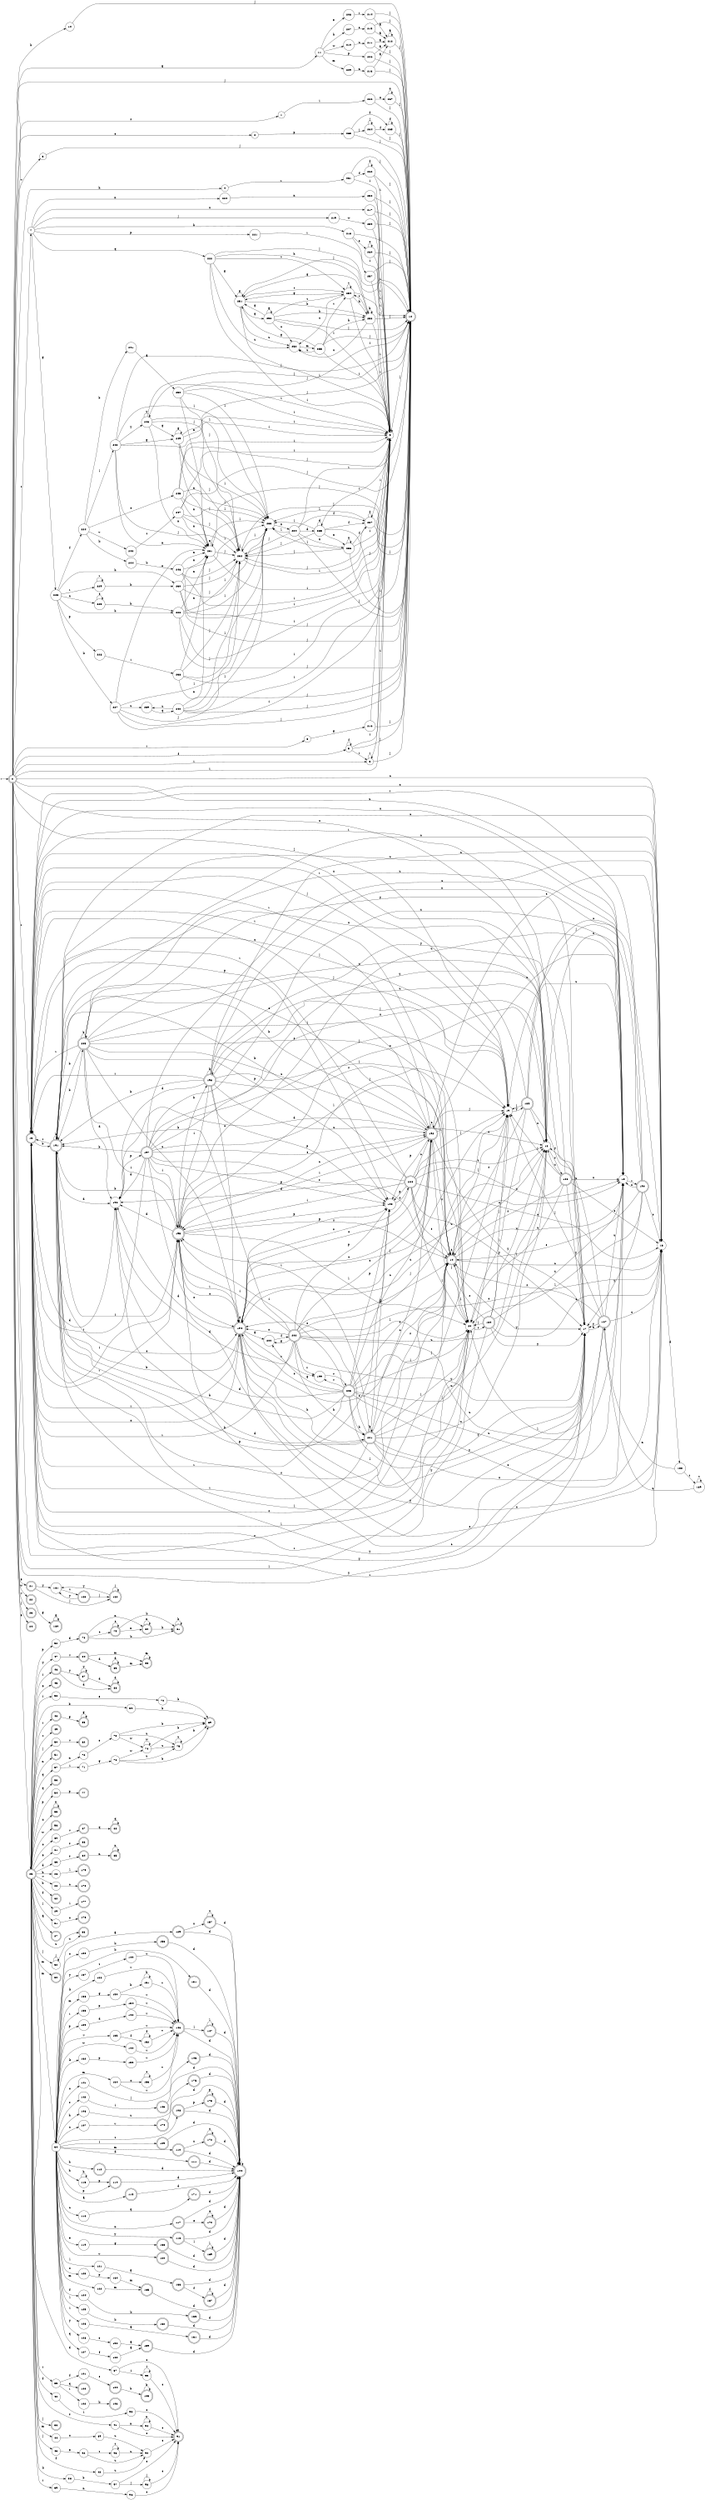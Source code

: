 digraph finite_state_machine {
rankdir=LR;
size="20,20";
node [shape = point]; "dummy0"
node [shape = doublecircle]; "0";"dummy0" -> "0";
node [shape = circle]; "1";
node [shape = circle]; "2";
node [shape = circle]; "3";
node [shape = circle]; "4";
node [shape = circle]; "5";
node [shape = circle]; "6";
node [shape = circle]; "7";
node [shape = circle]; "8";
node [shape = circle]; "9";
node [shape = circle]; "10";
node [shape = circle]; "11";
node [shape = doublecircle]; "12";node [shape = doublecircle]; "13";node [shape = doublecircle]; "14";node [shape = circle]; "15";
node [shape = circle]; "16";
node [shape = circle]; "17";
node [shape = circle]; "18";
node [shape = circle]; "19";
node [shape = circle]; "20";
node [shape = doublecircle]; "21";node [shape = doublecircle]; "22";node [shape = doublecircle]; "23";node [shape = doublecircle]; "24";node [shape = doublecircle]; "25";node [shape = circle]; "26";
node [shape = doublecircle]; "27";node [shape = circle]; "28";
node [shape = circle]; "29";
node [shape = doublecircle]; "30";node [shape = circle]; "31";
node [shape = circle]; "32";
node [shape = doublecircle]; "33";node [shape = circle]; "34";
node [shape = circle]; "35";
node [shape = doublecircle]; "36";node [shape = circle]; "37";
node [shape = circle]; "38";
node [shape = circle]; "39";
node [shape = circle]; "40";
node [shape = circle]; "41";
node [shape = circle]; "42";
node [shape = circle]; "43";
node [shape = circle]; "44";
node [shape = doublecircle]; "45";node [shape = doublecircle]; "46";node [shape = circle]; "47";
node [shape = doublecircle]; "48";node [shape = doublecircle]; "49";node [shape = circle]; "50";
node [shape = doublecircle]; "51";node [shape = circle]; "52";
node [shape = doublecircle]; "53";node [shape = circle]; "54";
node [shape = doublecircle]; "55";node [shape = doublecircle]; "56";node [shape = circle]; "57";
node [shape = circle]; "58";
node [shape = circle]; "59";
node [shape = circle]; "60";
node [shape = circle]; "61";
node [shape = doublecircle]; "62";node [shape = circle]; "63";
node [shape = doublecircle]; "64";node [shape = doublecircle]; "65";node [shape = doublecircle]; "66";node [shape = doublecircle]; "67";node [shape = doublecircle]; "68";node [shape = doublecircle]; "69";node [shape = circle]; "70";
node [shape = circle]; "71";
node [shape = circle]; "72";
node [shape = circle]; "73";
node [shape = circle]; "74";
node [shape = circle]; "75";
node [shape = circle]; "76";
node [shape = doublecircle]; "77";node [shape = doublecircle]; "78";node [shape = doublecircle]; "79";node [shape = doublecircle]; "80";node [shape = doublecircle]; "81";node [shape = doublecircle]; "82";node [shape = doublecircle]; "83";node [shape = doublecircle]; "84";node [shape = doublecircle]; "85";node [shape = doublecircle]; "86";node [shape = doublecircle]; "87";node [shape = doublecircle]; "88";node [shape = circle]; "89";
node [shape = circle]; "90";
node [shape = doublecircle]; "91";node [shape = circle]; "92";
node [shape = circle]; "93";
node [shape = circle]; "94";
node [shape = circle]; "95";
node [shape = circle]; "96";
node [shape = circle]; "97";
node [shape = circle]; "98";
node [shape = circle]; "99";
node [shape = doublecircle]; "100";node [shape = circle]; "101";
node [shape = circle]; "102";
node [shape = doublecircle]; "103";node [shape = doublecircle]; "104";node [shape = doublecircle]; "105";node [shape = circle]; "106";
node [shape = circle]; "107";
node [shape = doublecircle]; "108";node [shape = doublecircle]; "109";node [shape = doublecircle]; "110";node [shape = doublecircle]; "111";node [shape = doublecircle]; "112";node [shape = circle]; "113";
node [shape = doublecircle]; "114";node [shape = doublecircle]; "115";node [shape = circle]; "116";
node [shape = doublecircle]; "117";node [shape = doublecircle]; "118";node [shape = circle]; "119";
node [shape = doublecircle]; "120";node [shape = circle]; "121";
node [shape = circle]; "122";
node [shape = circle]; "123";
node [shape = circle]; "124";
node [shape = circle]; "125";
node [shape = circle]; "126";
node [shape = circle]; "127";
node [shape = circle]; "128";
node [shape = doublecircle]; "129";node [shape = circle]; "130";
node [shape = doublecircle]; "131";node [shape = circle]; "132";
node [shape = circle]; "133";
node [shape = circle]; "134";
node [shape = circle]; "135";
node [shape = circle]; "136";
node [shape = circle]; "137";
node [shape = circle]; "138";
node [shape = circle]; "139";
node [shape = circle]; "140";
node [shape = circle]; "141";
node [shape = circle]; "142";
node [shape = doublecircle]; "143";node [shape = doublecircle]; "144";node [shape = doublecircle]; "145";node [shape = doublecircle]; "146";node [shape = doublecircle]; "147";node [shape = circle]; "148";
node [shape = circle]; "149";
node [shape = circle]; "150";
node [shape = circle]; "151";
node [shape = circle]; "152";
node [shape = circle]; "153";
node [shape = circle]; "154";
node [shape = circle]; "155";
node [shape = doublecircle]; "156";node [shape = doublecircle]; "157";node [shape = circle]; "158";
node [shape = doublecircle]; "159";node [shape = circle]; "160";
node [shape = doublecircle]; "161";node [shape = doublecircle]; "162";node [shape = doublecircle]; "163";node [shape = circle]; "164";
node [shape = doublecircle]; "165";node [shape = doublecircle]; "166";node [shape = doublecircle]; "167";node [shape = doublecircle]; "168";node [shape = doublecircle]; "169";node [shape = doublecircle]; "170";node [shape = doublecircle]; "171";node [shape = doublecircle]; "172";node [shape = doublecircle]; "173";node [shape = doublecircle]; "174";node [shape = doublecircle]; "175";node [shape = doublecircle]; "176";node [shape = doublecircle]; "177";node [shape = doublecircle]; "178";node [shape = doublecircle]; "179";node [shape = doublecircle]; "180";node [shape = circle]; "181";
node [shape = doublecircle]; "182";node [shape = doublecircle]; "183";node [shape = doublecircle]; "184";node [shape = doublecircle]; "185";node [shape = doublecircle]; "186";node [shape = doublecircle]; "187";node [shape = circle]; "188";
node [shape = circle]; "189";
node [shape = doublecircle]; "190";node [shape = doublecircle]; "191";node [shape = doublecircle]; "192";node [shape = circle]; "193";
node [shape = doublecircle]; "194";node [shape = doublecircle]; "195";node [shape = circle]; "196";
node [shape = doublecircle]; "197";node [shape = doublecircle]; "198";node [shape = circle]; "199";
node [shape = circle]; "200";
node [shape = doublecircle]; "201";node [shape = doublecircle]; "202";node [shape = doublecircle]; "203";node [shape = doublecircle]; "204";node [shape = doublecircle]; "205";node [shape = circle]; "206";
node [shape = circle]; "207";
node [shape = circle]; "208";
node [shape = circle]; "209";
node [shape = circle]; "210";
node [shape = circle]; "211";
node [shape = circle]; "212";
node [shape = circle]; "213";
node [shape = circle]; "214";
node [shape = circle]; "215";
node [shape = circle]; "216";
node [shape = circle]; "217";
node [shape = circle]; "218";
node [shape = circle]; "219";
node [shape = circle]; "220";
node [shape = circle]; "221";
node [shape = circle]; "222";
node [shape = circle]; "223";
node [shape = circle]; "224";
node [shape = circle]; "225";
node [shape = circle]; "226";
node [shape = circle]; "227";
node [shape = circle]; "228";
node [shape = circle]; "229";
node [shape = circle]; "230";
node [shape = circle]; "231";
node [shape = circle]; "232";
node [shape = circle]; "233";
node [shape = circle]; "234";
node [shape = circle]; "235";
node [shape = circle]; "236";
node [shape = circle]; "237";
node [shape = circle]; "238";
node [shape = circle]; "239";
node [shape = circle]; "240";
node [shape = circle]; "241";
node [shape = circle]; "242";
node [shape = circle]; "243";
node [shape = circle]; "244";
node [shape = circle]; "245";
node [shape = circle]; "246";
node [shape = circle]; "247";
node [shape = circle]; "248";
node [shape = circle]; "249";
node [shape = circle]; "250";
node [shape = circle]; "251";
node [shape = circle]; "252";
node [shape = circle]; "253";
node [shape = circle]; "254";
node [shape = circle]; "255";
node [shape = circle]; "256";
node [shape = circle]; "257";
node [shape = circle]; "258";
node [shape = circle]; "259";
node [shape = circle]; "260";
node [shape = circle]; "261";
node [shape = circle]; "262";
node [shape = circle]; "263";
node [shape = circle]; "264";
node [shape = circle]; "265";
node [shape = circle]; "266";
node [shape = circle]; "267";
"0" -> "1" [label = "s"];
 "0" -> "14" [label = "s"];
 "0" -> "2" [label = "o"];
 "0" -> "3" [label = "v"];
 "0" -> "23" [label = "v"];
 "0" -> "10" [label = "h"];
 "0" -> "4" [label = "h"];
 "0" -> "5" [label = "f"];
 "0" -> "8" [label = "r"];
 "0" -> "13" [label = "r"];
 "0" -> "6" [label = "r"];
 "0" -> "7" [label = "t"];
 "0" -> "9" [label = "i"];
 "0" -> "11" [label = "a"];
 "0" -> "24" [label = "j"];
 "0" -> "19" [label = "j"];
 "0" -> "12" [label = "j"];
 "0" -> "18" [label = "u"];
 "0" -> "15" [label = "u"];
 "0" -> "16" [label = "c"];
 "0" -> "17" [label = "y"];
 "0" -> "20" [label = "l"];
 "0" -> "25" [label = "e"];
 "0" -> "21" [label = "e"];
 "0" -> "22" [label = "w"];
 "25" -> "26" [label = "h"];
 "25" -> "62" [label = "h"];
 "25" -> "27" [label = "a"];
 "25" -> "28" [label = "v"];
 "25" -> "40" [label = "f"];
 "25" -> "42" [label = "f"];
 "25" -> "29" [label = "f"];
 "25" -> "34" [label = "m"];
 "25" -> "44" [label = "m"];
 "25" -> "30" [label = "m"];
 "25" -> "31" [label = "l"];
 "25" -> "32" [label = "j"];
 "25" -> "50" [label = "j"];
 "25" -> "43" [label = "j"];
 "25" -> "36" [label = "j"];
 "25" -> "33" [label = "u"];
 "25" -> "48" [label = "r"];
 "25" -> "35" [label = "r"];
 "25" -> "39" [label = "r"];
 "25" -> "37" [label = "d"];
 "25" -> "63" [label = "d"];
 "25" -> "38" [label = "k"];
 "25" -> "41" [label = "s"];
 "25" -> "61" [label = "e"];
 "25" -> "45" [label = "e"];
 "25" -> "58" [label = "i"];
 "25" -> "46" [label = "i"];
 "25" -> "47" [label = "y"];
 "25" -> "49" [label = "t"];
 "25" -> "51" [label = "n"];
 "25" -> "52" [label = "p"];
 "25" -> "54" [label = "p"];
 "25" -> "57" [label = "q"];
 "25" -> "53" [label = "q"];
 "25" -> "55" [label = "x"];
 "25" -> "56" [label = "w"];
 "25" -> "59" [label = "b"];
 "25" -> "60" [label = "o"];
 "63" -> "64" [label = "s"];
 "64" -> "65" [label = "n"];
 "65" -> "65" [label = "n"];
 "61" -> "66" [label = "s"];
 "60" -> "67" [label = "v"];
 "67" -> "68" [label = "q"];
 "68" -> "68" [label = "q"];
 "59" -> "69" [label = "b"];
 "58" -> "70" [label = "e"];
 "70" -> "69" [label = "b"];
 "57" -> "71" [label = "i"];
 "57" -> "72" [label = "n"];
 "72" -> "73" [label = "o"];
 "73" -> "74" [label = "w"];
 "73" -> "75" [label = "u"];
 "73" -> "69" [label = "b"];
 "75" -> "75" [label = "u"];
 "75" -> "69" [label = "b"];
 "74" -> "74" [label = "w"];
 "74" -> "75" [label = "u"];
 "74" -> "69" [label = "b"];
 "71" -> "76" [label = "g"];
 "76" -> "74" [label = "w"];
 "76" -> "75" [label = "u"];
 "76" -> "69" [label = "b"];
 "55" -> "55" [label = "x"];
 "54" -> "77" [label = "p"];
 "52" -> "78" [label = "d"];
 "78" -> "79" [label = "c"];
 "78" -> "80" [label = "n"];
 "78" -> "81" [label = "k"];
 "81" -> "81" [label = "k"];
 "80" -> "80" [label = "n"];
 "80" -> "81" [label = "k"];
 "79" -> "79" [label = "c"];
 "79" -> "80" [label = "n"];
 "79" -> "81" [label = "k"];
 "50" -> "82" [label = "v"];
 "48" -> "83" [label = "g"];
 "83" -> "83" [label = "g"];
 "47" -> "84" [label = "v"];
 "84" -> "85" [label = "d"];
 "84" -> "86" [label = "m"];
 "86" -> "86" [label = "m"];
 "85" -> "85" [label = "d"];
 "85" -> "86" [label = "m"];
 "46" -> "87" [label = "y"];
 "46" -> "88" [label = "d"];
 "88" -> "88" [label = "d"];
 "87" -> "87" [label = "y"];
 "87" -> "88" [label = "d"];
 "44" -> "89" [label = "o"];
 "89" -> "90" [label = "u"];
 "90" -> "91" [label = "c"];
 "43" -> "92" [label = "e"];
 "92" -> "93" [label = "t"];
 "92" -> "90" [label = "u"];
 "93" -> "93" [label = "t"];
 "93" -> "90" [label = "u"];
 "42" -> "90" [label = "u"];
 "41" -> "94" [label = "n"];
 "41" -> "91" [label = "c"];
 "94" -> "94" [label = "n"];
 "94" -> "91" [label = "c"];
 "40" -> "95" [label = "i"];
 "95" -> "91" [label = "c"];
 "39" -> "96" [label = "n"];
 "96" -> "91" [label = "c"];
 "38" -> "97" [label = "b"];
 "97" -> "98" [label = "j"];
 "97" -> "91" [label = "c"];
 "98" -> "98" [label = "j"];
 "98" -> "91" [label = "c"];
 "37" -> "99" [label = "i"];
 "37" -> "91" [label = "c"];
 "99" -> "99" [label = "i"];
 "99" -> "91" [label = "c"];
 "35" -> "100" [label = "q"];
 "35" -> "101" [label = "f"];
 "35" -> "102" [label = "r"];
 "102" -> "103" [label = "k"];
 "101" -> "104" [label = "s"];
 "104" -> "105" [label = "b"];
 "105" -> "105" [label = "b"];
 "34" -> "112" [label = "h"];
 "34" -> "113" [label = "h"];
 "34" -> "106" [label = "h"];
 "34" -> "107" [label = "c"];
 "34" -> "116" [label = "c"];
 "34" -> "108" [label = "t"];
 "34" -> "109" [label = "i"];
 "34" -> "126" [label = "i"];
 "34" -> "136" [label = "m"];
 "34" -> "122" [label = "m"];
 "34" -> "134" [label = "m"];
 "34" -> "110" [label = "m"];
 "34" -> "111" [label = "d"];
 "34" -> "114" [label = "p"];
 "34" -> "139" [label = "p"];
 "34" -> "129" [label = "a"];
 "34" -> "115" [label = "a"];
 "34" -> "117" [label = "n"];
 "34" -> "128" [label = "y"];
 "34" -> "137" [label = "y"];
 "34" -> "118" [label = "y"];
 "34" -> "119" [label = "e"];
 "34" -> "120" [label = "v"];
 "34" -> "135" [label = "v"];
 "34" -> "121" [label = "l"];
 "34" -> "125" [label = "l"];
 "34" -> "130" [label = "o"];
 "34" -> "123" [label = "o"];
 "34" -> "141" [label = "o"];
 "34" -> "124" [label = "f"];
 "34" -> "127" [label = "q"];
 "34" -> "138" [label = "k"];
 "34" -> "131" [label = "k"];
 "34" -> "132" [label = "k"];
 "34" -> "133" [label = "r"];
 "34" -> "140" [label = "w"];
 "34" -> "142" [label = "s"];
 "142" -> "143" [label = "i"];
 "143" -> "144" [label = "d"];
 "144" -> "144" [label = "d"];
 "141" -> "145" [label = "j"];
 "145" -> "144" [label = "d"];
 "140" -> "146" [label = "v"];
 "146" -> "147" [label = "l"];
 "146" -> "144" [label = "d"];
 "147" -> "147" [label = "l"];
 "147" -> "144" [label = "d"];
 "139" -> "148" [label = "d"];
 "148" -> "146" [label = "v"];
 "138" -> "146" [label = "v"];
 "137" -> "149" [label = "t"];
 "149" -> "146" [label = "v"];
 "136" -> "150" [label = "g"];
 "150" -> "151" [label = "h"];
 "150" -> "146" [label = "v"];
 "151" -> "151" [label = "h"];
 "151" -> "146" [label = "v"];
 "135" -> "152" [label = "f"];
 "135" -> "146" [label = "v"];
 "152" -> "152" [label = "f"];
 "152" -> "146" [label = "v"];
 "134" -> "153" [label = "c"];
 "134" -> "146" [label = "v"];
 "153" -> "153" [label = "c"];
 "153" -> "146" [label = "v"];
 "133" -> "154" [label = "p"];
 "154" -> "146" [label = "v"];
 "132" -> "155" [label = "p"];
 "155" -> "146" [label = "v"];
 "131" -> "144" [label = "d"];
 "130" -> "156" [label = "k"];
 "156" -> "144" [label = "d"];
 "129" -> "157" [label = "u"];
 "129" -> "144" [label = "d"];
 "157" -> "157" [label = "u"];
 "157" -> "144" [label = "d"];
 "128" -> "158" [label = "o"];
 "158" -> "159" [label = "a"];
 "159" -> "144" [label = "d"];
 "127" -> "160" [label = "f"];
 "160" -> "159" [label = "a"];
 "126" -> "161" [label = "a"];
 "161" -> "144" [label = "d"];
 "125" -> "162" [label = "k"];
 "162" -> "144" [label = "d"];
 "124" -> "163" [label = "k"];
 "163" -> "144" [label = "d"];
 "123" -> "164" [label = "p"];
 "164" -> "165" [label = "m"];
 "165" -> "144" [label = "d"];
 "122" -> "165" [label = "m"];
 "121" -> "166" [label = "g"];
 "166" -> "167" [label = "f"];
 "166" -> "144" [label = "d"];
 "167" -> "167" [label = "f"];
 "167" -> "144" [label = "d"];
 "120" -> "144" [label = "d"];
 "119" -> "168" [label = "g"];
 "168" -> "144" [label = "d"];
 "118" -> "169" [label = "l"];
 "118" -> "144" [label = "d"];
 "169" -> "169" [label = "l"];
 "169" -> "144" [label = "d"];
 "117" -> "170" [label = "e"];
 "117" -> "144" [label = "d"];
 "170" -> "170" [label = "e"];
 "170" -> "144" [label = "d"];
 "116" -> "171" [label = "q"];
 "171" -> "144" [label = "d"];
 "115" -> "144" [label = "d"];
 "114" -> "144" [label = "d"];
 "113" -> "113" [label = "h"];
 "113" -> "114" [label = "p"];
 "112" -> "144" [label = "d"];
 "111" -> "144" [label = "d"];
 "110" -> "172" [label = "u"];
 "110" -> "144" [label = "d"];
 "172" -> "172" [label = "u"];
 "172" -> "144" [label = "d"];
 "109" -> "144" [label = "d"];
 "108" -> "173" [label = "p"];
 "108" -> "144" [label = "d"];
 "173" -> "173" [label = "p"];
 "173" -> "144" [label = "d"];
 "107" -> "174" [label = "v"];
 "174" -> "144" [label = "d"];
 "106" -> "175" [label = "u"];
 "175" -> "144" [label = "d"];
 "32" -> "32" [label = "j"];
 "32" -> "33" [label = "u"];
 "31" -> "176" [label = "o"];
 "29" -> "177" [label = "i"];
 "28" -> "178" [label = "c"];
 "26" -> "179" [label = "l"];
 "22" -> "180" [label = "g"];
 "180" -> "180" [label = "g"];
 "21" -> "181" [label = "y"];
 "21" -> "182" [label = "j"];
 "182" -> "182" [label = "j"];
 "182" -> "181" [label = "y"];
 "181" -> "183" [label = "t"];
 "183" -> "181" [label = "y"];
 "183" -> "182" [label = "j"];
 "20" -> "184" [label = "t"];
 "184" -> "20" [label = "l"];
 "184" -> "13" [label = "r"];
 "184" -> "14" [label = "s"];
 "184" -> "18" [label = "u"];
 "184" -> "15" [label = "u"];
 "184" -> "16" [label = "c"];
 "184" -> "17" [label = "y"];
 "184" -> "19" [label = "j"];
 "19" -> "185" [label = "y"];
 "185" -> "19" [label = "j"];
 "185" -> "13" [label = "r"];
 "185" -> "14" [label = "s"];
 "185" -> "18" [label = "u"];
 "185" -> "15" [label = "u"];
 "185" -> "16" [label = "c"];
 "185" -> "17" [label = "y"];
 "185" -> "20" [label = "l"];
 "18" -> "186" [label = "s"];
 "186" -> "18" [label = "u"];
 "186" -> "15" [label = "u"];
 "186" -> "13" [label = "r"];
 "186" -> "14" [label = "s"];
 "186" -> "16" [label = "c"];
 "186" -> "17" [label = "y"];
 "186" -> "19" [label = "j"];
 "186" -> "20" [label = "l"];
 "17" -> "187" [label = "n"];
 "187" -> "16" [label = "c"];
 "187" -> "17" [label = "y"];
 "187" -> "13" [label = "r"];
 "187" -> "14" [label = "s"];
 "187" -> "18" [label = "u"];
 "187" -> "15" [label = "u"];
 "187" -> "19" [label = "j"];
 "187" -> "20" [label = "l"];
 "16" -> "188" [label = "d"];
 "188" -> "189" [label = "t"];
 "188" -> "187" [label = "n"];
 "189" -> "189" [label = "t"];
 "189" -> "187" [label = "n"];
 "15" -> "190" [label = "r"];
 "190" -> "18" [label = "u"];
 "190" -> "15" [label = "u"];
 "190" -> "13" [label = "r"];
 "190" -> "14" [label = "s"];
 "190" -> "16" [label = "c"];
 "190" -> "17" [label = "y"];
 "190" -> "19" [label = "j"];
 "190" -> "20" [label = "l"];
 "14" -> "14" [label = "s"];
 "14" -> "13" [label = "r"];
 "14" -> "18" [label = "u"];
 "14" -> "15" [label = "u"];
 "14" -> "16" [label = "c"];
 "14" -> "17" [label = "y"];
 "14" -> "19" [label = "j"];
 "14" -> "20" [label = "l"];
 "13" -> "13" [label = "r"];
 "13" -> "191" [label = "b"];
 "13" -> "192" [label = "c"];
 "13" -> "16" [label = "c"];
 "13" -> "193" [label = "p"];
 "13" -> "194" [label = "o"];
 "13" -> "195" [label = "i"];
 "13" -> "196" [label = "d"];
 "13" -> "14" [label = "s"];
 "13" -> "18" [label = "u"];
 "13" -> "15" [label = "u"];
 "13" -> "17" [label = "y"];
 "13" -> "19" [label = "j"];
 "13" -> "20" [label = "l"];
 "196" -> "197" [label = "p"];
 "197" -> "196" [label = "d"];
 "197" -> "191" [label = "b"];
 "197" -> "192" [label = "c"];
 "197" -> "16" [label = "c"];
 "197" -> "193" [label = "p"];
 "197" -> "194" [label = "o"];
 "197" -> "195" [label = "i"];
 "197" -> "13" [label = "r"];
 "197" -> "14" [label = "s"];
 "197" -> "18" [label = "u"];
 "197" -> "15" [label = "u"];
 "197" -> "17" [label = "y"];
 "197" -> "19" [label = "j"];
 "197" -> "20" [label = "l"];
 "195" -> "195" [label = "i"];
 "195" -> "198" [label = "b"];
 "195" -> "191" [label = "b"];
 "195" -> "192" [label = "c"];
 "195" -> "16" [label = "c"];
 "195" -> "193" [label = "p"];
 "195" -> "194" [label = "o"];
 "195" -> "196" [label = "d"];
 "195" -> "13" [label = "r"];
 "195" -> "14" [label = "s"];
 "195" -> "18" [label = "u"];
 "195" -> "15" [label = "u"];
 "195" -> "17" [label = "y"];
 "195" -> "19" [label = "j"];
 "195" -> "20" [label = "l"];
 "198" -> "198" [label = "b"];
 "198" -> "191" [label = "b"];
 "198" -> "195" [label = "i"];
 "198" -> "192" [label = "c"];
 "198" -> "16" [label = "c"];
 "198" -> "193" [label = "p"];
 "198" -> "194" [label = "o"];
 "198" -> "196" [label = "d"];
 "198" -> "13" [label = "r"];
 "198" -> "14" [label = "s"];
 "198" -> "18" [label = "u"];
 "198" -> "15" [label = "u"];
 "198" -> "17" [label = "y"];
 "198" -> "19" [label = "j"];
 "198" -> "20" [label = "l"];
 "194" -> "194" [label = "o"];
 "194" -> "199" [label = "v"];
 "194" -> "200" [label = "g"];
 "194" -> "201" [label = "h"];
 "194" -> "191" [label = "b"];
 "194" -> "192" [label = "c"];
 "194" -> "16" [label = "c"];
 "194" -> "193" [label = "p"];
 "194" -> "195" [label = "i"];
 "194" -> "196" [label = "d"];
 "194" -> "13" [label = "r"];
 "194" -> "14" [label = "s"];
 "194" -> "18" [label = "u"];
 "194" -> "15" [label = "u"];
 "194" -> "17" [label = "y"];
 "194" -> "19" [label = "j"];
 "194" -> "20" [label = "l"];
 "201" -> "201" [label = "h"];
 "201" -> "194" [label = "o"];
 "201" -> "191" [label = "b"];
 "201" -> "192" [label = "c"];
 "201" -> "16" [label = "c"];
 "201" -> "193" [label = "p"];
 "201" -> "195" [label = "i"];
 "201" -> "196" [label = "d"];
 "201" -> "13" [label = "r"];
 "201" -> "14" [label = "s"];
 "201" -> "18" [label = "u"];
 "201" -> "15" [label = "u"];
 "201" -> "17" [label = "y"];
 "201" -> "19" [label = "j"];
 "201" -> "20" [label = "l"];
 "200" -> "202" [label = "f"];
 "202" -> "200" [label = "g"];
 "202" -> "199" [label = "v"];
 "202" -> "194" [label = "o"];
 "202" -> "201" [label = "h"];
 "202" -> "191" [label = "b"];
 "202" -> "192" [label = "c"];
 "202" -> "16" [label = "c"];
 "202" -> "193" [label = "p"];
 "202" -> "195" [label = "i"];
 "202" -> "196" [label = "d"];
 "202" -> "13" [label = "r"];
 "202" -> "14" [label = "s"];
 "202" -> "18" [label = "u"];
 "202" -> "15" [label = "u"];
 "202" -> "17" [label = "y"];
 "202" -> "19" [label = "j"];
 "202" -> "20" [label = "l"];
 "199" -> "203" [label = "v"];
 "203" -> "199" [label = "v"];
 "203" -> "200" [label = "g"];
 "203" -> "194" [label = "o"];
 "203" -> "201" [label = "h"];
 "203" -> "191" [label = "b"];
 "203" -> "192" [label = "c"];
 "203" -> "16" [label = "c"];
 "203" -> "193" [label = "p"];
 "203" -> "195" [label = "i"];
 "203" -> "196" [label = "d"];
 "203" -> "13" [label = "r"];
 "203" -> "14" [label = "s"];
 "203" -> "18" [label = "u"];
 "203" -> "15" [label = "u"];
 "203" -> "17" [label = "y"];
 "203" -> "19" [label = "j"];
 "203" -> "20" [label = "l"];
 "193" -> "204" [label = "s"];
 "204" -> "193" [label = "p"];
 "204" -> "191" [label = "b"];
 "204" -> "192" [label = "c"];
 "204" -> "16" [label = "c"];
 "204" -> "194" [label = "o"];
 "204" -> "195" [label = "i"];
 "204" -> "196" [label = "d"];
 "204" -> "13" [label = "r"];
 "204" -> "14" [label = "s"];
 "204" -> "18" [label = "u"];
 "204" -> "15" [label = "u"];
 "204" -> "17" [label = "y"];
 "204" -> "19" [label = "j"];
 "204" -> "20" [label = "l"];
 "192" -> "192" [label = "c"];
 "192" -> "16" [label = "c"];
 "192" -> "191" [label = "b"];
 "192" -> "193" [label = "p"];
 "192" -> "194" [label = "o"];
 "192" -> "195" [label = "i"];
 "192" -> "196" [label = "d"];
 "192" -> "13" [label = "r"];
 "192" -> "14" [label = "s"];
 "192" -> "18" [label = "u"];
 "192" -> "15" [label = "u"];
 "192" -> "17" [label = "y"];
 "192" -> "19" [label = "j"];
 "192" -> "20" [label = "l"];
 "191" -> "205" [label = "b"];
 "191" -> "191" [label = "b"];
 "191" -> "192" [label = "c"];
 "191" -> "16" [label = "c"];
 "191" -> "193" [label = "p"];
 "191" -> "194" [label = "o"];
 "191" -> "195" [label = "i"];
 "191" -> "196" [label = "d"];
 "191" -> "13" [label = "r"];
 "191" -> "14" [label = "s"];
 "191" -> "18" [label = "u"];
 "191" -> "15" [label = "u"];
 "191" -> "17" [label = "y"];
 "191" -> "19" [label = "j"];
 "191" -> "20" [label = "l"];
 "205" -> "205" [label = "b"];
 "205" -> "191" [label = "b"];
 "205" -> "192" [label = "c"];
 "205" -> "16" [label = "c"];
 "205" -> "193" [label = "p"];
 "205" -> "194" [label = "o"];
 "205" -> "195" [label = "i"];
 "205" -> "196" [label = "d"];
 "205" -> "13" [label = "r"];
 "205" -> "14" [label = "s"];
 "205" -> "18" [label = "u"];
 "205" -> "15" [label = "u"];
 "205" -> "17" [label = "y"];
 "205" -> "19" [label = "j"];
 "205" -> "20" [label = "l"];
 "11" -> "206" [label = "p"];
 "11" -> "207" [label = "h"];
 "11" -> "208" [label = "e"];
 "11" -> "209" [label = "m"];
 "11" -> "210" [label = "w"];
 "210" -> "211" [label = "u"];
 "211" -> "212" [label = "a"];
 "211" -> "12" [label = "j"];
 "212" -> "212" [label = "a"];
 "212" -> "12" [label = "j"];
 "209" -> "213" [label = "n"];
 "213" -> "212" [label = "a"];
 "213" -> "12" [label = "j"];
 "208" -> "214" [label = "r"];
 "214" -> "212" [label = "a"];
 "214" -> "12" [label = "j"];
 "207" -> "215" [label = "o"];
 "215" -> "212" [label = "a"];
 "215" -> "12" [label = "j"];
 "206" -> "212" [label = "a"];
 "206" -> "12" [label = "j"];
 "10" -> "12" [label = "j"];
 "9" -> "9" [label = "i"];
 "9" -> "12" [label = "j"];
 "8" -> "216" [label = "g"];
 "216" -> "9" [label = "i"];
 "216" -> "12" [label = "j"];
 "7" -> "217" [label = "u"];
 "7" -> "218" [label = "h"];
 "7" -> "219" [label = "j"];
 "7" -> "220" [label = "x"];
 "7" -> "221" [label = "p"];
 "7" -> "222" [label = "q"];
 "7" -> "223" [label = "g"];
 "223" -> "224" [label = "f"];
 "223" -> "225" [label = "c"];
 "223" -> "226" [label = "h"];
 "223" -> "230" [label = "h"];
 "223" -> "227" [label = "k"];
 "223" -> "228" [label = "p"];
 "223" -> "229" [label = "r"];
 "230" -> "231" [label = "n"];
 "230" -> "232" [label = "j"];
 "230" -> "12" [label = "j"];
 "230" -> "233" [label = "l"];
 "230" -> "9" [label = "i"];
 "233" -> "234" [label = "x"];
 "234" -> "233" [label = "l"];
 "234" -> "235" [label = "d"];
 "234" -> "236" [label = "x"];
 "234" -> "237" [label = "f"];
 "234" -> "232" [label = "j"];
 "234" -> "12" [label = "j"];
 "234" -> "9" [label = "i"];
 "237" -> "237" [label = "f"];
 "237" -> "233" [label = "l"];
 "237" -> "232" [label = "j"];
 "237" -> "12" [label = "j"];
 "237" -> "9" [label = "i"];
 "236" -> "236" [label = "x"];
 "236" -> "233" [label = "l"];
 "236" -> "237" [label = "f"];
 "236" -> "232" [label = "j"];
 "236" -> "12" [label = "j"];
 "236" -> "9" [label = "i"];
 "235" -> "235" [label = "d"];
 "235" -> "233" [label = "l"];
 "235" -> "236" [label = "x"];
 "235" -> "237" [label = "f"];
 "235" -> "232" [label = "j"];
 "235" -> "12" [label = "j"];
 "235" -> "9" [label = "i"];
 "232" -> "232" [label = "j"];
 "232" -> "12" [label = "j"];
 "232" -> "233" [label = "l"];
 "232" -> "9" [label = "i"];
 "231" -> "231" [label = "n"];
 "231" -> "232" [label = "j"];
 "231" -> "12" [label = "j"];
 "231" -> "233" [label = "l"];
 "231" -> "9" [label = "i"];
 "229" -> "229" [label = "r"];
 "229" -> "230" [label = "h"];
 "228" -> "238" [label = "r"];
 "238" -> "231" [label = "n"];
 "238" -> "232" [label = "j"];
 "238" -> "12" [label = "j"];
 "238" -> "233" [label = "l"];
 "238" -> "9" [label = "i"];
 "227" -> "239" [label = "u"];
 "227" -> "231" [label = "n"];
 "227" -> "232" [label = "j"];
 "227" -> "12" [label = "j"];
 "227" -> "233" [label = "l"];
 "227" -> "9" [label = "i"];
 "239" -> "240" [label = "q"];
 "240" -> "239" [label = "u"];
 "240" -> "231" [label = "n"];
 "240" -> "232" [label = "j"];
 "240" -> "12" [label = "j"];
 "240" -> "233" [label = "l"];
 "240" -> "9" [label = "i"];
 "226" -> "231" [label = "n"];
 "226" -> "232" [label = "j"];
 "226" -> "12" [label = "j"];
 "226" -> "233" [label = "l"];
 "226" -> "9" [label = "i"];
 "225" -> "225" [label = "c"];
 "225" -> "226" [label = "h"];
 "224" -> "241" [label = "b"];
 "224" -> "242" [label = "l"];
 "224" -> "243" [label = "v"];
 "224" -> "244" [label = "k"];
 "224" -> "245" [label = "o"];
 "245" -> "231" [label = "n"];
 "245" -> "232" [label = "j"];
 "245" -> "12" [label = "j"];
 "245" -> "233" [label = "l"];
 "245" -> "9" [label = "i"];
 "244" -> "246" [label = "k"];
 "246" -> "231" [label = "n"];
 "246" -> "232" [label = "j"];
 "246" -> "12" [label = "j"];
 "246" -> "233" [label = "l"];
 "246" -> "9" [label = "i"];
 "243" -> "247" [label = "t"];
 "247" -> "231" [label = "n"];
 "247" -> "232" [label = "j"];
 "247" -> "12" [label = "j"];
 "247" -> "233" [label = "l"];
 "247" -> "9" [label = "i"];
 "242" -> "248" [label = "y"];
 "242" -> "249" [label = "g"];
 "242" -> "231" [label = "n"];
 "242" -> "232" [label = "j"];
 "242" -> "12" [label = "j"];
 "242" -> "233" [label = "l"];
 "242" -> "9" [label = "i"];
 "249" -> "249" [label = "g"];
 "249" -> "231" [label = "n"];
 "249" -> "232" [label = "j"];
 "249" -> "12" [label = "j"];
 "249" -> "233" [label = "l"];
 "249" -> "9" [label = "i"];
 "248" -> "248" [label = "y"];
 "248" -> "249" [label = "g"];
 "248" -> "231" [label = "n"];
 "248" -> "232" [label = "j"];
 "248" -> "12" [label = "j"];
 "248" -> "233" [label = "l"];
 "248" -> "9" [label = "i"];
 "241" -> "250" [label = "a"];
 "250" -> "231" [label = "n"];
 "250" -> "232" [label = "j"];
 "250" -> "12" [label = "j"];
 "250" -> "233" [label = "l"];
 "250" -> "9" [label = "i"];
 "222" -> "251" [label = "g"];
 "222" -> "252" [label = "u"];
 "222" -> "253" [label = "h"];
 "222" -> "254" [label = "t"];
 "222" -> "9" [label = "i"];
 "222" -> "12" [label = "j"];
 "254" -> "254" [label = "t"];
 "254" -> "251" [label = "g"];
 "254" -> "252" [label = "u"];
 "254" -> "253" [label = "h"];
 "254" -> "9" [label = "i"];
 "254" -> "12" [label = "j"];
 "253" -> "253" [label = "h"];
 "253" -> "251" [label = "g"];
 "253" -> "252" [label = "u"];
 "253" -> "254" [label = "t"];
 "253" -> "9" [label = "i"];
 "253" -> "12" [label = "j"];
 "252" -> "255" [label = "m"];
 "255" -> "252" [label = "u"];
 "255" -> "251" [label = "g"];
 "255" -> "253" [label = "h"];
 "255" -> "254" [label = "t"];
 "255" -> "9" [label = "i"];
 "255" -> "12" [label = "j"];
 "251" -> "256" [label = "g"];
 "251" -> "251" [label = "g"];
 "251" -> "252" [label = "u"];
 "251" -> "253" [label = "h"];
 "251" -> "254" [label = "t"];
 "251" -> "9" [label = "i"];
 "251" -> "12" [label = "j"];
 "256" -> "256" [label = "g"];
 "256" -> "251" [label = "g"];
 "256" -> "252" [label = "u"];
 "256" -> "253" [label = "h"];
 "256" -> "254" [label = "t"];
 "256" -> "9" [label = "i"];
 "256" -> "12" [label = "j"];
 "221" -> "257" [label = "r"];
 "257" -> "9" [label = "i"];
 "257" -> "12" [label = "j"];
 "220" -> "258" [label = "n"];
 "258" -> "9" [label = "i"];
 "258" -> "12" [label = "j"];
 "219" -> "259" [label = "w"];
 "259" -> "9" [label = "i"];
 "259" -> "12" [label = "j"];
 "218" -> "260" [label = "o"];
 "218" -> "9" [label = "i"];
 "218" -> "12" [label = "j"];
 "260" -> "260" [label = "o"];
 "260" -> "9" [label = "i"];
 "260" -> "12" [label = "j"];
 "217" -> "9" [label = "i"];
 "217" -> "12" [label = "j"];
 "6" -> "6" [label = "r"];
 "6" -> "9" [label = "i"];
 "6" -> "12" [label = "j"];
 "5" -> "5" [label = "f"];
 "5" -> "6" [label = "r"];
 "5" -> "9" [label = "i"];
 "5" -> "12" [label = "j"];
 "4" -> "261" [label = "r"];
 "261" -> "262" [label = "f"];
 "261" -> "9" [label = "i"];
 "261" -> "12" [label = "j"];
 "262" -> "262" [label = "f"];
 "262" -> "9" [label = "i"];
 "262" -> "12" [label = "j"];
 "3" -> "12" [label = "j"];
 "2" -> "263" [label = "p"];
 "263" -> "264" [label = "j"];
 "263" -> "12" [label = "j"];
 "263" -> "265" [label = "f"];
 "265" -> "265" [label = "f"];
 "265" -> "12" [label = "j"];
 "264" -> "264" [label = "j"];
 "264" -> "12" [label = "j"];
 "264" -> "265" [label = "f"];
 "1" -> "266" [label = "i"];
 "266" -> "267" [label = "x"];
 "266" -> "12" [label = "j"];
 "267" -> "267" [label = "x"];
 "267" -> "12" [label = "j"];
 }
